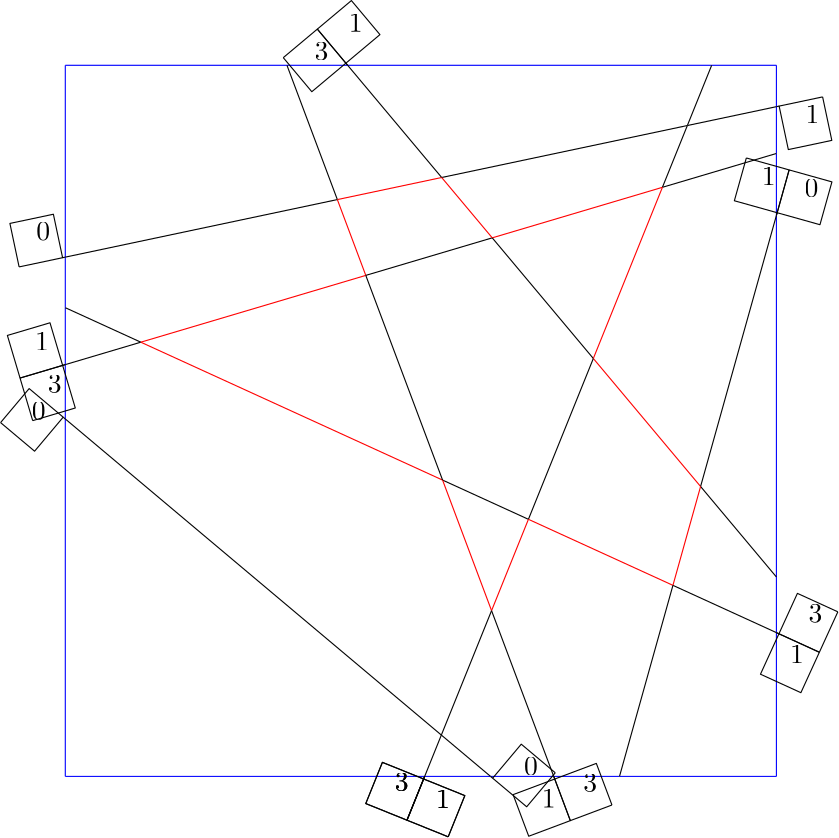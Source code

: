 <?xml version="1.0" encoding="UTF-8"?>
<ipe version="70005" creator="HGeometry"><ipestyle name="basic">
<color name="red" value="1 0 0"/>
<color name="green" value="0 1 0"/>
<color name="blue" value="0 0 1"/>
<color name="yellow" value="1 1 0"/>
<color name="orange" value="1 0.647 0"/>
<color name="gold" value="1 0.843 0"/>
<color name="purple" value="0.627 0.125 0.941"/>
<color name="gray" value="0.745 0.745 0.745"/>
<color name="brown" value="0.647 0.165 0.165"/>
<color name="navy" value="0 0 0.502"/>
<color name="pink" value="1 0.753 0.796"/>
<color name="seagreen" value="0.18 0.545 0.341"/>
<color name="turquoise" value="0.251 0.878 0.816"/>
<color name="violet" value="0.933 0.51 0.933"/>
<color name="darkblue" value="0 0 0.545"/>
<color name="darkcyan" value="0 0.545 0.545"/>
<color name="darkgray" value="0.663 0.663 0.663"/>
<color name="darkgreen" value="0 0.392 0"/>
<color name="darkmagenta" value="0.545 0 0.545"/>
<color name="darkorange" value="1 0.549 0"/>
<color name="darkred" value="0.545 0 0"/>
<color name="lightblue" value="0.678 0.847 0.902"/>
<color name="lightcyan" value="0.878 1 1"/>
<color name="lightgray" value="0.827 0.827 0.827"/>
<color name="lightgreen" value="0.565 0.933 0.565"/>
<color name="lightyellow" value="1 1 0.878"/>
<dashstyle name="dashed" value="[4] 0"/>
<dashstyle name="dotted" value="[1 3] 0"/>
<dashstyle name="dash dotted" value="[4 2 1 2] 0"/>
<dashstyle name="dash dot dotted" value="[4 2 1 2 1 2] 0"/>
<pen name="heavier" value="0.8"/>
<pen name="fat" value="1.2"/>
<pen name="ultrafat" value="2"/>
<textsize name="large" value="\large"/>
<textsize name="Large" value="\Large"/>
<textsize name="LARGE" value="\LARGE"/>
<textsize name="huge" value="\huge"/>
<textsize name="Huge" value="\Huge"/>
<textsize name="small" value="\small"/>
<textsize name="footnote" value="\footnotesize"/>
<textsize name="tiny" value="\tiny"/>
<symbolsize name="small" value="2"/>
<symbolsize name="tiny" value="1.1"/>
<symbolsize name="large" value="5"/>
<arrowsize name="small" value="5"/>
<arrowsize name="tiny" value="3"/>
<arrowsize name="large" value="10"/>
<gridsize name="4 pts" value="4"/>
<gridsize name="8 pts (~3 mm)" value="8"/>
<gridsize name="16 pts (~6 mm)" value="16"/>
<gridsize name="32 pts (~12 mm)" value="32"/>
<gridsize name="10 pts (~3.5 mm)" value="10"/>
<gridsize name="20 pts (~7 mm)" value="20"/>
<gridsize name="14 pts (~5 mm)" value="14"/>
<gridsize name="28 pts (~10 mm)" value="28"/>
<gridsize name="56 pts (~20 mm)" value="56"/>
<anglesize name="90 deg" value="90"/>
<anglesize name="60 deg" value="60"/>
<anglesize name="45 deg" value="45"/>
<anglesize name="30 deg" value="30"/>
<anglesize name="22.5 deg" value="22.5"/>
<symbol name="mark/circle(sx)" transformations="translations">
<path fill="sym-stroke">
0.6 0 0 0.6 0 0 e 0.4 0 0 0.4 0 0 e
</path></symbol>
<symbol name="mark/disk(sx)" transformations="translations">
<path fill="sym-stroke">
0.6 0 0 0.6 0 0 e
</path></symbol>
<symbol name="mark/fdisk(sfx)" transformations="translations">
<group><path fill="sym-fill">
0.5 0 0 0.5 0 0 e
</path><path fill="sym-stroke" fillrule="eofill">
0.6 0 0 0.6 0 0 e 0.4 0 0 0.4 0 0 e
</path></group></symbol>
<symbol name="mark/box(sx)" transformations="translations">
<path fill="sym-stroke" fillrule="eofill">
-0.6 -0.6 m 0.6 -0.6 l 0.6 0.6 l -0.6 0.6 l h
-0.4 -0.4 m 0.4 -0.4 l 0.4 0.4 l -0.4 0.4 l h</path></symbol>
<symbol name="mark/square(sx)" transformations="translations">
<path fill="sym-stroke">
-0.6 -0.6 m 0.6 -0.6 l 0.6 0.6 l -0.6 0.6 l h</path></symbol>
<symbol name="mark/fsquare(sfx)" transformations="translations">
<group><path fill="sym-fill">
-0.5 -0.5 m 0.5 -0.5 l 0.5 0.5 l -0.5 0.5 l h</path>
<path fill="sym-stroke" fillrule="eofill">
-0.6 -0.6 m 0.6 -0.6 l 0.6 0.6 l -0.6 0.6 l h
-0.4 -0.4 m 0.4 -0.4 l 0.4 0.4 l -0.4 0.4 l h</path></group></symbol>
<symbol name="mark/cross(sx)" transformations="translations">
<group><path fill="sym-stroke">
-0.43 -0.57 m 0.57 0.43 l 0.43 0.57 l -0.57 -0.43 l h</path>
<path fill="sym-stroke">
-0.43 0.57 m 0.57 -0.43 l 0.43 -0.57 l -0.57 0.43 l h</path>
</group></symbol>
<symbol name="arrow/arc(spx)">
<path pen="sym-pen" stroke="sym-stroke" fill="sym-stroke">
0 0 m -1.0 0.333 l -1.0 -0.333 l h</path></symbol>
<symbol name="arrow/farc(spx)">
<path pen="sym-pen" stroke="sym-stroke" fill="white">
0 0 m -1.0 0.333 l -1.0 -0.333 l h</path></symbol>
<symbol name="arrow/ptarc(spx)">
<path pen="sym-pen" stroke="sym-stroke" fill="sym-stroke">
0 0 m -1.0 0.333 l -0.8 0 l -1.0 -0.333 l h</path></symbol>
<symbol name="arrow/fptarc(spx)">
<path pen="sym-pen" stroke="sym-stroke" fill="white">
0 0 m -1.0 0.333 l -0.8 0 l -1.0 -0.333 l h</path></symbol>
<symbol name="arrow/fnormal(spx)">
<path pen="sym-pen" stroke="sym-stroke" fill="white">
0 0 m -1.0 0.333 l -1.0 -0.333 l h</path></symbol>
<symbol name="arrow/pointed(spx)">
<path pen="sym-pen" stroke="sym-stroke" fill="sym-stroke">
0 0 m -1.0 0.333 l -0.8 0 l -1.0 -0.333 l h</path></symbol>
<symbol name="arrow/fpointed(spx)">
<path pen="sym-pen" stroke="sym-stroke" fill="white">
0 0 m -1.0 0.333 l -0.8 0 l -1.0 -0.333 l h</path></symbol>
<symbol name="arrow/linear(spx)">
<path pen="sym-pen" stroke="sym-stroke">
-1.0 0.333 m 0 0 l -1.0 -0.333 l</path></symbol>
<symbol name="arrow/fdouble(spx)">
<path pen="sym-pen" stroke="sym-stroke" fill="white">
0 0 m -1.0 0.333 l -1.0 -0.333 l h
-1 0 m -2.0 0.333 l -2.0 -0.333 l h
</path></symbol>
<symbol name="arrow/double(spx)">
<path pen="sym-pen" stroke="sym-stroke" fill="sym-stroke">
0 0 m -1.0 0.333 l -1.0 -0.333 l h
-1 0 m -2.0 0.333 l -2.0 -0.333 l h
</path></symbol>
<tiling name="falling" angle="-60" width="1" step="4"/>
<tiling name="rising" angle="30" width="1" step="4"/>
<textstyle name="center" begin="\begin{center}" end="\end{center}"/>
<textstyle name="itemize" begin="\begin{itemize}" end="\end{itemize}"/>
<textstyle name="item" begin="\begin{itemize}\item{}" end="\end{itemize}"/>
</ipestyle><page><path stroke="blue">-128.0 128.0 m
-101.40017 128.0 -74.80033 128.0 -48.2005 128.0 c
</path><path stroke="blue">-48.2005 128.0 m
-40.917866 128.0 -33.635235 128.0 -26.3526 128.0 c
</path><path stroke="blue">-26.3526 128.0 m
17.328266 128.0 61.00913 128.0 104.69 128.0 c
</path><path stroke="blue">104.69 128.0 m
112.46 128.0 120.23 128.0 128.0 128.0 c
</path><path stroke="blue">128.0 128.0 m
128.0 123.035 128.0 118.07 128.0 113.105 c
</path><path stroke="blue">128.0 113.105 m
128.0 107.49133 128.0 101.87767 128.0 96.264 c
</path><path stroke="blue">128.0 96.264 m
128.0 88.8296 128.0 81.3952 128.0 73.9608 c
</path><path stroke="blue">128.0 73.9608 m
128.0 30.568298 128.0 -12.824198 128.0 -56.2167 c
</path><path stroke="blue">128.0 -56.2167 m
128.0 -62.892467 128.0 -69.56823 128.0 -76.244 c
</path><path stroke="blue">128.0 -76.244 m
128.0 -93.496 128.0 -110.748 128.0 -128.0 c
</path><path stroke="blue">128.0 -128.0 m
109.169365 -128.0 90.33873 -128.0 71.5081 -128.0 c
</path><path stroke="blue">71.5081 -128.0 m
63.618565 -128.0 55.729034 -128.0 47.8395 -128.0 c
</path><path stroke="blue">47.8395 -128.0 m
40.2534 -128.0 32.6673 -128.0 25.0812 -128.0 c
</path><path stroke="blue">25.0812 -128.0 m
17.176483 -128.0 9.271767 -128.0 1.36705 -128.0 c
</path><path stroke="blue">1.36705 -128.0 m
-41.7553 -128.0 -84.87765 -128.0 -128.0 -128.0 c
</path><path stroke="blue">-128.0 -128.0 m
-128.0 -85.10697 -128.0 -42.21394 -128.0 0.67909 c
</path><path stroke="blue">-128.0 0.67909 m
-128.0 7.2031264 -128.0 13.727163 -128.0 20.2512 c
</path><path stroke="blue">-128.0 20.2512 m
-128.0 27.0787 -128.0 33.9062 -128.0 40.7337 c
</path><path stroke="blue">-128.0 40.7337 m
-128.0 46.8026 -128.0 52.8715 -128.0 58.9404 c
</path><path stroke="blue">-128.0 58.9404 m
-128.0 81.960266 -128.0 104.98013 -128.0 128.0 c
</path><path stroke="black">-128.0 58.9404 m
-95.35533 65.84737 -62.71067 72.75433 -30.066 79.6613 c
</path><path stroke="red">-30.066 79.6613 m
-17.546837 82.310135 -5.0276732 84.95897 7.49149 87.6078 c
</path><path stroke="black">7.49149 87.6078 m
36.974495 93.84586 66.4575 100.08393 95.9405 106.322 c
</path><path stroke="black">95.9405 106.322 m
106.627 108.583 117.3135 110.844 128.0 113.105 c
</path><path stroke="black">-128.0 20.2512 m
-118.94334 22.940332 -109.886665 25.629467 -100.83 28.3186 c
</path><path stroke="red">-100.83 28.3186 m
-73.8292 36.335835 -46.8284 44.353065 -19.8276 52.3703 c
</path><path stroke="black">-19.8276 52.3703 m
-4.654466 56.87557 10.518667 61.380833 25.6918 65.8861 c
</path><path stroke="red">25.6918 65.8861 m
46.115566 71.95043 66.53933 78.01476 86.9631 84.0791 c
</path><path stroke="black">86.9631 84.0791 m
100.64207 88.14073 114.32103 92.20237 128.0 96.264 c
</path><path stroke="black">-128.0 0.67909 m
-82.87529 -37.252274 -37.75058 -75.18364 7.37413 -113.115 c
</path><path stroke="black">7.37413 -113.115 m
13.276486 -118.07667 19.178843 -123.03833 25.0812 -128.0 c
</path><path stroke="black">-128.0 40.7337 m
-118.94334 36.595333 -109.886665 32.456966 -100.83 28.3186 c
</path><path stroke="red">-100.83 28.3186 m
-64.61294 11.7694 -28.395874 -4.7798 7.82119 -21.329 c
</path><path stroke="black">7.82119 -21.329 m
18.121193 -26.035534 28.421198 -30.742067 38.7212 -35.4486 c
</path><path stroke="red">38.7212 -35.4486 m
56.063034 -43.372833 73.40487 -51.297066 90.7467 -59.2213 c
</path><path stroke="black">90.7467 -59.2213 m
103.16447 -64.89553 115.58223 -70.56976 128.0 -76.244 c
</path><path stroke="black">-48.2005 128.0 m
-42.155666 111.8871 -36.110832 95.7742 -30.066 79.6613 c
</path><path stroke="red">-30.066 79.6613 m
-26.6532 70.5643 -23.2404 61.4673 -19.8276 52.3703 c
</path><path stroke="black">-19.8276 52.3703 m
-10.611336 27.803867 -1.3950728 3.237433 7.82119 -21.329 c
</path><path stroke="red">7.82119 -21.329 m
13.69816 -36.994366 19.57513 -52.65973 25.4521 -68.3251 c
</path><path stroke="black">25.4521 -68.3251 m
32.914566 -88.216736 40.377033 -108.10837 47.8395 -128.0 c
</path><path stroke="black">-26.3526 128.0 m
-15.071237 114.535934 -3.7898736 101.07187 7.49149 87.6078 c
</path><path stroke="red">7.49149 87.6078 m
13.55826 80.36723 19.62503 73.12666 25.6918 65.8861 c
</path><path stroke="black">25.6918 65.8861 m
37.823967 51.4066 49.956135 36.9271 62.0883 22.4476 c
</path><path stroke="red">62.0883 22.4476 m
74.9592 7.0865674 87.8301 -8.2744665 100.701 -23.6355 c
</path><path stroke="black">100.701 -23.6355 m
109.80067 -34.4959 118.90033 -45.3563 128.0 -56.2167 c
</path><path stroke="black">104.69 128.0 m
101.7735 120.774 98.857 113.548 95.9405 106.322 c
</path><path stroke="black">95.9405 106.322 m
92.94804 98.9077 89.95557 91.4934 86.9631 84.0791 c
</path><path stroke="red">86.9631 84.0791 m
78.6715 63.535267 70.3799 42.991432 62.0883 22.4476 c
</path><path stroke="black">62.0883 22.4476 m
54.299267 3.1488671 46.510235 -16.149866 38.7212 -35.4486 c
</path><path stroke="red">38.7212 -35.4486 m
34.29817 -46.407433 29.875134 -57.366264 25.4521 -68.3251 c
</path><path stroke="black">25.4521 -68.3251 m
19.42611 -83.255066 13.40012 -98.185036 7.37413 -113.115 c
</path><path stroke="black">7.37413 -113.115 m
5.37177 -118.07667 3.3694098 -123.03833 1.36705 -128.0 c
</path><path stroke="black">128.0 73.9608 m
118.90033 41.4287 109.80067 8.896601 100.701 -23.6355 c
</path><path stroke="red">100.701 -23.6355 m
97.3829 -35.497433 94.0648 -47.359367 90.7467 -59.2213 c
</path><path stroke="black">90.7467 -59.2213 m
84.33383 -82.14753 77.92097 -105.07377 71.5081 -128.0 c
</path><path>1.36705 -128.0 m
0.9928106 -128.92734 l
</path><group><text pos="-9.419762 -133.35208" type="label">3</text><path>-4.99502 -143.76465 m
-19.832335 -137.77682 l
-13.844503 -122.939514 l
0.9928112 -128.92734 l
-4.99502 -143.76465 l
</path></group><path>47.8395 -128.0 m
48.19075 -128.93628 l
</path><group><text pos="43.510513 -139.23654" type="label">1</text><path>53.810776 -143.91678 m
38.830276 -149.5368 l
33.21025 -134.5563 l
48.19075 -128.93628 l
53.810776 -143.91678 l
</path></group><path>1.36705 -128.0 m
0.9928106 -128.92734 l
</path><group><text pos="5.4175525 -139.3399" type="label">1</text><path>9.842295 -149.75247 m
-4.9950204 -143.76465 l
0.9928112 -128.92734 l
15.830126 -134.91516 l
9.842295 -149.75247 l
</path></group><path>47.8395 -128.0 m
48.19075 -128.93628 l
</path><group><text pos="58.491013 -133.61652" type="label">3</text><path>68.791275 -138.29675 m
53.810776 -143.91678 l
48.19075 -128.93628 l
63.17125 -123.31625 l
68.791275 -138.29675 l
</path></group><path>25.0812 -128.0 m
25.846668 -128.64348 l
</path><group><text pos="37.118202 -127.6675" type="label">0</text><path>48.389736 -126.69152 m
38.094173 -138.93903 l
25.846668 -128.64348 l
36.14223 -116.395966 l
48.389736 -126.69152 l
</path></group><path>128.0 73.9608 m
128.26938 74.923836 l
</path><group><text pos="122.72009 84.78311" type="label">1</text><path>117.1708 94.64239 m
132.57938 90.332405 l
128.2694 74.923836 l
112.86082 79.23382 l
117.1708 94.64239 l
</path></group><path>128.0 -76.244 m
128.90955 -76.659615 l
</path><group><text pos="132.861 -87.26084" type="label">1</text><path>143.46222 -83.309395 m
136.81244 -97.86207 l
122.259766 -91.21229 l
128.90955 -76.659615 l
143.46222 -83.309395 l
</path></group><path>128.0 73.9608 m
128.26938 74.923836 l
</path><group><text pos="138.12866 80.47313" type="label">0</text><path>132.57938 90.332405 m
147.98795 86.02242 l
143.67795 70.61385 l
128.26938 74.923836 l
132.57938 90.332405 l
</path></group><path>128.0 113.105 m
128.97835 113.312 l
</path><group><text pos="138.46103 107.141205" type="label">1</text><path>144.63182 116.623886 m
147.94371 100.97041 l
132.29024 97.65852 l
128.97835 113.312 l
144.63182 116.623886 l
</path></group><path>128.0 -76.244 m
128.90955 -76.659615 l
</path><group><text pos="139.51077 -72.70817" type="label">3</text><path>150.112 -68.75672 m
143.46222 -83.309395 l
128.90955 -76.659615 l
135.55933 -62.106937 l
150.112 -68.75672 l
</path></group><path>-26.3526 128.0 m
-26.994843 128.7665 l
</path><group><text pos="-38.264793 129.76057" type="label">3</text><path>-49.534744 130.75465 m
-37.270714 141.03053 l
-26.994843 128.7665 l
-39.258873 118.490616 l
-49.534744 130.75465 l
</path></group><path>-26.3526 128.0 m
-26.994843 128.7665 l
</path><group><text pos="-26.000763 140.03645" type="label">1</text><path>-37.270714 141.03053 m
-25.006683 151.30641 l
-14.730811 139.04237 l
-26.994843 128.7665 l
-37.270714 141.03053 l
</path></group><path>-128.0 0.67909 m
-128.76549 1.3225467 l
</path><group><text pos="-140.037 0.3463397" type="label">0</text><path>-151.30852 -0.6298671 m
-141.0132 11.617853 l
-128.76549 1.3225465 l
-139.0608 -10.925173 l
-151.30852 -0.6298671 l
</path></group><path>-128.0 20.2512 m
-128.95863 19.966558 l
</path><group><text pos="-134.35057 10.02036" type="label">3</text><path>-139.74251 7.4160576e-2 m
-144.29677 15.412309 l
-128.95862 19.96656 l
-124.40437 4.6284113 l
-139.74251 7.4160576e-2 l
</path></group><path>-128.0 58.9404 m
-128.97835 58.733402 l
</path><group><text pos="-138.46106 64.90415" type="label">0</text><path>-144.63182 55.421436 m
-147.94377 71.0749 l
-132.2903 74.38686 l
-128.97835 58.733402 l
-144.63182 55.421436 l
</path></group><path>-128.0 20.2512 m
-128.95863 19.966558 l
</path><group><text pos="-138.90483 25.35851" type="label">1</text><path>-144.29677 15.412309 m
-148.85103 30.750458 l
-133.5129 35.30471 l
-128.95863 19.96656 l
-144.29677 15.412309 l
</path></group><path>1.36705 -128.0 m
0.9928106 -128.92734 l
</path><group><text pos="-9.419762 -133.35208" type="label">3</text><path>-4.99502 -143.76465 m
-19.832335 -137.77682 l
-13.844503 -122.939514 l
0.9928112 -128.92734 l
-4.99502 -143.76465 l
</path></group><path>1.36705 -128.0 m
0.9928106 -128.92734 l
</path><group><text pos="5.4175525 -139.3399" type="label">1</text><path>9.842295 -149.75247 m
-4.9950204 -143.76465 l
0.9928112 -128.92734 l
15.830126 -134.91516 l
9.842295 -149.75247 l
</path></group></page></ipe>